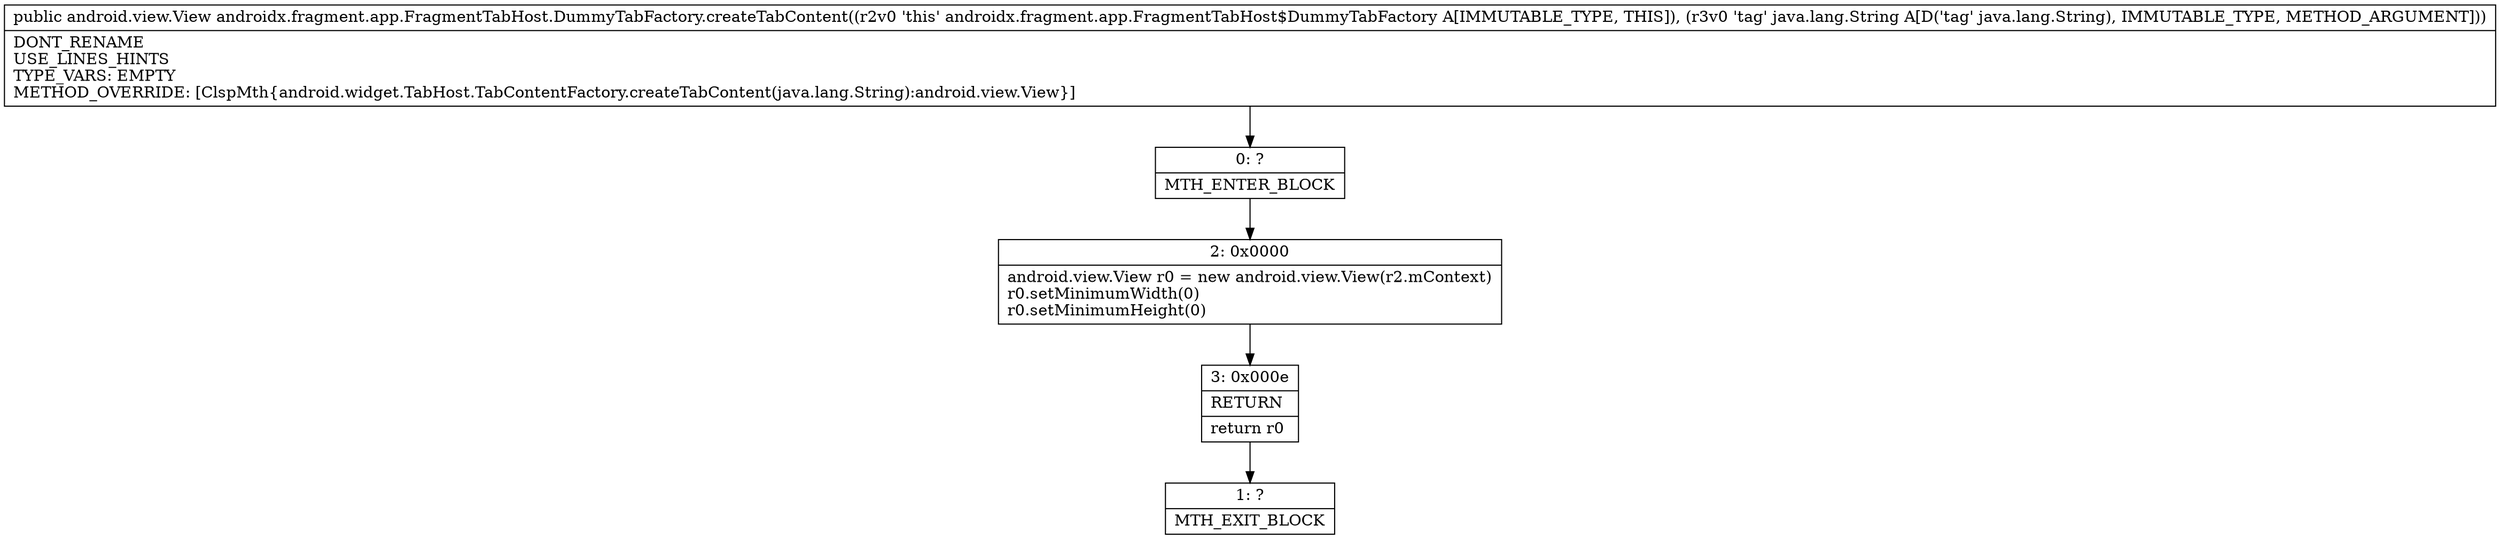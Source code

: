 digraph "CFG forandroidx.fragment.app.FragmentTabHost.DummyTabFactory.createTabContent(Ljava\/lang\/String;)Landroid\/view\/View;" {
Node_0 [shape=record,label="{0\:\ ?|MTH_ENTER_BLOCK\l}"];
Node_2 [shape=record,label="{2\:\ 0x0000|android.view.View r0 = new android.view.View(r2.mContext)\lr0.setMinimumWidth(0)\lr0.setMinimumHeight(0)\l}"];
Node_3 [shape=record,label="{3\:\ 0x000e|RETURN\l|return r0\l}"];
Node_1 [shape=record,label="{1\:\ ?|MTH_EXIT_BLOCK\l}"];
MethodNode[shape=record,label="{public android.view.View androidx.fragment.app.FragmentTabHost.DummyTabFactory.createTabContent((r2v0 'this' androidx.fragment.app.FragmentTabHost$DummyTabFactory A[IMMUTABLE_TYPE, THIS]), (r3v0 'tag' java.lang.String A[D('tag' java.lang.String), IMMUTABLE_TYPE, METHOD_ARGUMENT]))  | DONT_RENAME\lUSE_LINES_HINTS\lTYPE_VARS: EMPTY\lMETHOD_OVERRIDE: [ClspMth\{android.widget.TabHost.TabContentFactory.createTabContent(java.lang.String):android.view.View\}]\l}"];
MethodNode -> Node_0;Node_0 -> Node_2;
Node_2 -> Node_3;
Node_3 -> Node_1;
}

